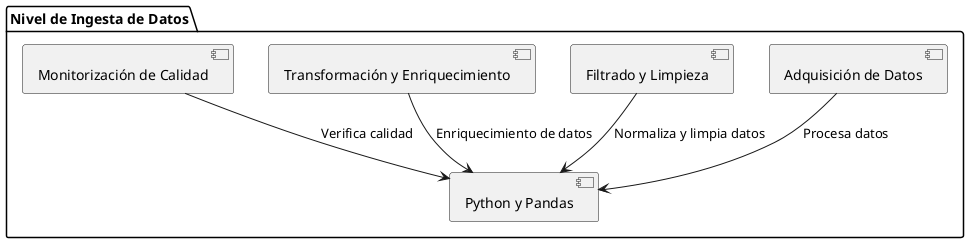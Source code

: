 @startuml

package "Nivel de Ingesta de Datos" {
  component "Python y Pandas" as Pandas
  component "Adquisición de Datos" as Adquisicion
  component "Filtrado y Limpieza" as Filtrado
  component "Transformación y Enriquecimiento" as Transformacion
  component "Monitorización de Calidad" as Monitoreo
}

Adquisicion --> Pandas : Procesa datos
Filtrado --> Pandas : Normaliza y limpia datos
Transformacion --> Pandas : Enriquecimiento de datos
Monitoreo --> Pandas : Verifica calidad

@enduml